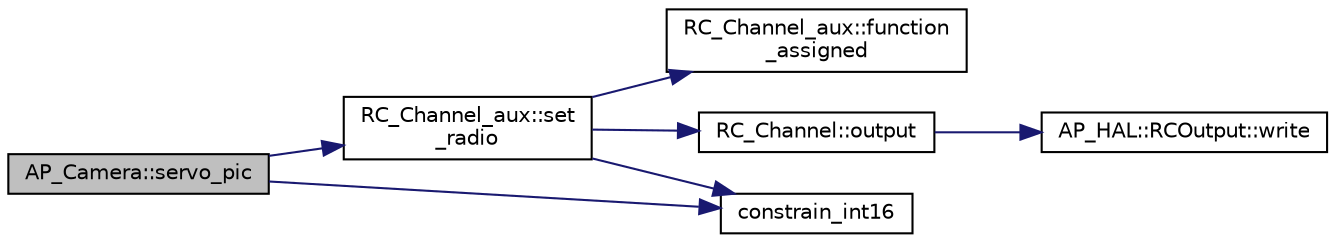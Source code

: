 digraph "AP_Camera::servo_pic"
{
 // INTERACTIVE_SVG=YES
  edge [fontname="Helvetica",fontsize="10",labelfontname="Helvetica",labelfontsize="10"];
  node [fontname="Helvetica",fontsize="10",shape=record];
  rankdir="LR";
  Node1 [label="AP_Camera::servo_pic",height=0.2,width=0.4,color="black", fillcolor="grey75", style="filled" fontcolor="black"];
  Node1 -> Node2 [color="midnightblue",fontsize="10",style="solid",fontname="Helvetica"];
  Node2 [label="RC_Channel_aux::set\l_radio",height=0.2,width=0.4,color="black", fillcolor="white", style="filled",URL="$classRC__Channel__aux.html#a8fed980206f9aad4c5435c5193690be7"];
  Node2 -> Node3 [color="midnightblue",fontsize="10",style="solid",fontname="Helvetica"];
  Node3 [label="RC_Channel_aux::function\l_assigned",height=0.2,width=0.4,color="black", fillcolor="white", style="filled",URL="$classRC__Channel__aux.html#a423accc4de40960cf7ef2c4755e8a9d1"];
  Node2 -> Node4 [color="midnightblue",fontsize="10",style="solid",fontname="Helvetica"];
  Node4 [label="constrain_int16",height=0.2,width=0.4,color="black", fillcolor="white", style="filled",URL="$AP__Math_8cpp.html#ac5d9502aca91c97f523fd9b35590215f"];
  Node2 -> Node5 [color="midnightblue",fontsize="10",style="solid",fontname="Helvetica"];
  Node5 [label="RC_Channel::output",height=0.2,width=0.4,color="black", fillcolor="white", style="filled",URL="$classRC__Channel.html#aabaff8233192d5f2a20e2207914ca3e3"];
  Node5 -> Node6 [color="midnightblue",fontsize="10",style="solid",fontname="Helvetica"];
  Node6 [label="AP_HAL::RCOutput::write",height=0.2,width=0.4,color="black", fillcolor="white", style="filled",URL="$classAP__HAL_1_1RCOutput.html#ade509cf82dfb1f6fab3eba0c026c5d60"];
  Node1 -> Node4 [color="midnightblue",fontsize="10",style="solid",fontname="Helvetica"];
}
